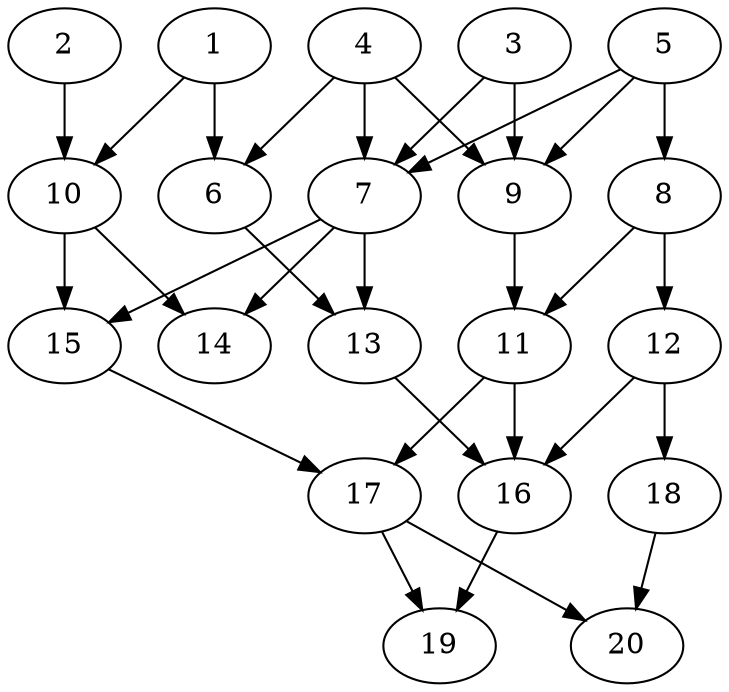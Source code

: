 // DAG automatically generated by daggen at Wed Jul 24 22:10:09 2019
// ./daggen --dot -n 20 --ccr 0.5 --fat 0.5 --regular 0.5 --density 0.5 --mindata 5242880 --maxdata 52428800 
digraph G {
  1 [size="76435456", alpha="0.17", expect_size="38217728"] 
  1 -> 6 [size ="38217728"]
  1 -> 10 [size ="38217728"]
  2 [size="96516096", alpha="0.18", expect_size="48258048"] 
  2 -> 10 [size ="48258048"]
  3 [size="31287296", alpha="0.16", expect_size="15643648"] 
  3 -> 7 [size ="15643648"]
  3 -> 9 [size ="15643648"]
  4 [size="29489152", alpha="0.15", expect_size="14744576"] 
  4 -> 6 [size ="14744576"]
  4 -> 7 [size ="14744576"]
  4 -> 9 [size ="14744576"]
  5 [size="24336384", alpha="0.17", expect_size="12168192"] 
  5 -> 7 [size ="12168192"]
  5 -> 8 [size ="12168192"]
  5 -> 9 [size ="12168192"]
  6 [size="72390656", alpha="0.04", expect_size="36195328"] 
  6 -> 13 [size ="36195328"]
  7 [size="21035008", alpha="0.05", expect_size="10517504"] 
  7 -> 13 [size ="10517504"]
  7 -> 14 [size ="10517504"]
  7 -> 15 [size ="10517504"]
  8 [size="52363264", alpha="0.13", expect_size="26181632"] 
  8 -> 11 [size ="26181632"]
  8 -> 12 [size ="26181632"]
  9 [size="95823872", alpha="0.12", expect_size="47911936"] 
  9 -> 11 [size ="47911936"]
  10 [size="77447168", alpha="0.00", expect_size="38723584"] 
  10 -> 14 [size ="38723584"]
  10 -> 15 [size ="38723584"]
  11 [size="46796800", alpha="0.08", expect_size="23398400"] 
  11 -> 16 [size ="23398400"]
  11 -> 17 [size ="23398400"]
  12 [size="33069056", alpha="0.00", expect_size="16534528"] 
  12 -> 16 [size ="16534528"]
  12 -> 18 [size ="16534528"]
  13 [size="21921792", alpha="0.17", expect_size="10960896"] 
  13 -> 16 [size ="10960896"]
  14 [size="95969280", alpha="0.16", expect_size="47984640"] 
  15 [size="74457088", alpha="0.00", expect_size="37228544"] 
  15 -> 17 [size ="37228544"]
  16 [size="62173184", alpha="0.09", expect_size="31086592"] 
  16 -> 19 [size ="31086592"]
  17 [size="83324928", alpha="0.13", expect_size="41662464"] 
  17 -> 19 [size ="41662464"]
  17 -> 20 [size ="41662464"]
  18 [size="11735040", alpha="0.20", expect_size="5867520"] 
  18 -> 20 [size ="5867520"]
  19 [size="74414080", alpha="0.06", expect_size="37207040"] 
  20 [size="37578752", alpha="0.10", expect_size="18789376"] 
}
